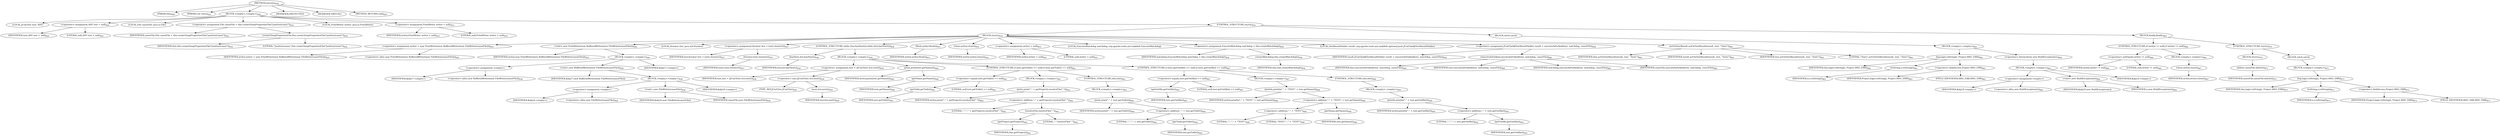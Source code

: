 digraph "execute" {  
"1518" [label = <(METHOD,execute)<SUB>828</SUB>> ]
"105" [label = <(PARAM,this)<SUB>828</SUB>> ]
"1519" [label = <(PARAM,List tests)<SUB>828</SUB>> ]
"1520" [label = <(BLOCK,&lt;empty&gt;,&lt;empty&gt;)<SUB>828</SUB>> ]
"1521" [label = <(LOCAL,JUnitTest test: ANY)> ]
"1522" [label = <(&lt;operator&gt;.assignment,ANY test = null)<SUB>829</SUB>> ]
"1523" [label = <(IDENTIFIER,test,ANY test = null)<SUB>829</SUB>> ]
"1524" [label = <(LITERAL,null,ANY test = null)<SUB>829</SUB>> ]
"1525" [label = <(LOCAL,File casesFile: java.io.File)> ]
"1526" [label = <(&lt;operator&gt;.assignment,File casesFile = this.createTempPropertiesFile(&quot;junittestcases&quot;))<SUB>832</SUB>> ]
"1527" [label = <(IDENTIFIER,casesFile,File casesFile = this.createTempPropertiesFile(&quot;junittestcases&quot;))<SUB>832</SUB>> ]
"1528" [label = <(createTempPropertiesFile,this.createTempPropertiesFile(&quot;junittestcases&quot;))<SUB>832</SUB>> ]
"104" [label = <(IDENTIFIER,this,this.createTempPropertiesFile(&quot;junittestcases&quot;))<SUB>832</SUB>> ]
"1529" [label = <(LITERAL,&quot;junittestcases&quot;,this.createTempPropertiesFile(&quot;junittestcases&quot;))<SUB>832</SUB>> ]
"107" [label = <(LOCAL,PrintWriter writer: java.io.PrintWriter)> ]
"1530" [label = <(&lt;operator&gt;.assignment,PrintWriter writer = null)<SUB>833</SUB>> ]
"1531" [label = <(IDENTIFIER,writer,PrintWriter writer = null)<SUB>833</SUB>> ]
"1532" [label = <(LITERAL,null,PrintWriter writer = null)<SUB>833</SUB>> ]
"1533" [label = <(CONTROL_STRUCTURE,try,try)<SUB>834</SUB>> ]
"1534" [label = <(BLOCK,try,try)<SUB>834</SUB>> ]
"1535" [label = <(&lt;operator&gt;.assignment,writer = new PrintWriter(new BufferedWriter(new FileWriter(casesFile))))<SUB>835</SUB>> ]
"1536" [label = <(IDENTIFIER,writer,writer = new PrintWriter(new BufferedWriter(new FileWriter(casesFile))))<SUB>835</SUB>> ]
"1537" [label = <(&lt;operator&gt;.alloc,new PrintWriter(new BufferedWriter(new FileWriter(casesFile))))<SUB>836</SUB>> ]
"1538" [label = <(&lt;init&gt;,new PrintWriter(new BufferedWriter(new FileWriter(casesFile))))<SUB>836</SUB>> ]
"106" [label = <(IDENTIFIER,writer,new PrintWriter(new BufferedWriter(new FileWriter(casesFile))))<SUB>835</SUB>> ]
"1539" [label = <(BLOCK,&lt;empty&gt;,&lt;empty&gt;)<SUB>836</SUB>> ]
"1540" [label = <(&lt;operator&gt;.assignment,&lt;empty&gt;)> ]
"1541" [label = <(IDENTIFIER,$obj17,&lt;empty&gt;)> ]
"1542" [label = <(&lt;operator&gt;.alloc,new BufferedWriter(new FileWriter(casesFile)))<SUB>836</SUB>> ]
"1543" [label = <(&lt;init&gt;,new BufferedWriter(new FileWriter(casesFile)))<SUB>836</SUB>> ]
"1544" [label = <(IDENTIFIER,$obj17,new BufferedWriter(new FileWriter(casesFile)))> ]
"1545" [label = <(BLOCK,&lt;empty&gt;,&lt;empty&gt;)<SUB>836</SUB>> ]
"1546" [label = <(&lt;operator&gt;.assignment,&lt;empty&gt;)> ]
"1547" [label = <(IDENTIFIER,$obj16,&lt;empty&gt;)> ]
"1548" [label = <(&lt;operator&gt;.alloc,new FileWriter(casesFile))<SUB>836</SUB>> ]
"1549" [label = <(&lt;init&gt;,new FileWriter(casesFile))<SUB>836</SUB>> ]
"1550" [label = <(IDENTIFIER,$obj16,new FileWriter(casesFile))> ]
"1551" [label = <(IDENTIFIER,casesFile,new FileWriter(casesFile))<SUB>836</SUB>> ]
"1552" [label = <(IDENTIFIER,$obj16,&lt;empty&gt;)> ]
"1553" [label = <(IDENTIFIER,$obj17,&lt;empty&gt;)> ]
"1554" [label = <(LOCAL,Iterator iter: java.util.Iterator)> ]
"1555" [label = <(&lt;operator&gt;.assignment,Iterator iter = tests.iterator())<SUB>837</SUB>> ]
"1556" [label = <(IDENTIFIER,iter,Iterator iter = tests.iterator())<SUB>837</SUB>> ]
"1557" [label = <(iterator,tests.iterator())<SUB>837</SUB>> ]
"1558" [label = <(IDENTIFIER,tests,tests.iterator())<SUB>837</SUB>> ]
"1559" [label = <(CONTROL_STRUCTURE,while (iter.hasNext()),while (iter.hasNext()))<SUB>838</SUB>> ]
"1560" [label = <(hasNext,iter.hasNext())<SUB>838</SUB>> ]
"1561" [label = <(IDENTIFIER,iter,iter.hasNext())<SUB>838</SUB>> ]
"1562" [label = <(BLOCK,&lt;empty&gt;,&lt;empty&gt;)<SUB>838</SUB>> ]
"1563" [label = <(&lt;operator&gt;.assignment,test = (JUnitTest) iter.next())<SUB>839</SUB>> ]
"1564" [label = <(IDENTIFIER,test,test = (JUnitTest) iter.next())<SUB>839</SUB>> ]
"1565" [label = <(&lt;operator&gt;.cast,(JUnitTest) iter.next())<SUB>839</SUB>> ]
"1566" [label = <(TYPE_REF,JUnitTest,JUnitTest)<SUB>839</SUB>> ]
"1567" [label = <(next,iter.next())<SUB>839</SUB>> ]
"1568" [label = <(IDENTIFIER,iter,iter.next())<SUB>839</SUB>> ]
"1569" [label = <(print,print(test.getName()))<SUB>840</SUB>> ]
"1570" [label = <(IDENTIFIER,writer,print(test.getName()))<SUB>840</SUB>> ]
"1571" [label = <(getName,getName())<SUB>840</SUB>> ]
"1572" [label = <(IDENTIFIER,test,getName())<SUB>840</SUB>> ]
"1573" [label = <(CONTROL_STRUCTURE,if (test.getTodir() == null),if (test.getTodir() == null))<SUB>841</SUB>> ]
"1574" [label = <(&lt;operator&gt;.equals,test.getTodir() == null)<SUB>841</SUB>> ]
"1575" [label = <(getTodir,getTodir())<SUB>841</SUB>> ]
"1576" [label = <(IDENTIFIER,test,getTodir())<SUB>841</SUB>> ]
"1577" [label = <(LITERAL,null,test.getTodir() == null)<SUB>841</SUB>> ]
"1578" [label = <(BLOCK,&lt;empty&gt;,&lt;empty&gt;)<SUB>841</SUB>> ]
"1579" [label = <(print,print(&quot;,&quot; + getProject().resolveFile(&quot;.&quot;)))<SUB>842</SUB>> ]
"1580" [label = <(IDENTIFIER,writer,print(&quot;,&quot; + getProject().resolveFile(&quot;.&quot;)))<SUB>842</SUB>> ]
"1581" [label = <(&lt;operator&gt;.addition,&quot;,&quot; + getProject().resolveFile(&quot;.&quot;))<SUB>842</SUB>> ]
"1582" [label = <(LITERAL,&quot;,&quot;,&quot;,&quot; + getProject().resolveFile(&quot;.&quot;))<SUB>842</SUB>> ]
"1583" [label = <(resolveFile,resolveFile(&quot;.&quot;))<SUB>842</SUB>> ]
"1584" [label = <(getProject,getProject())<SUB>842</SUB>> ]
"108" [label = <(IDENTIFIER,this,getProject())<SUB>842</SUB>> ]
"1585" [label = <(LITERAL,&quot;.&quot;,resolveFile(&quot;.&quot;))<SUB>842</SUB>> ]
"1586" [label = <(CONTROL_STRUCTURE,else,else)<SUB>843</SUB>> ]
"1587" [label = <(BLOCK,&lt;empty&gt;,&lt;empty&gt;)<SUB>843</SUB>> ]
"1588" [label = <(print,print(&quot;,&quot; + test.getTodir()))<SUB>844</SUB>> ]
"1589" [label = <(IDENTIFIER,writer,print(&quot;,&quot; + test.getTodir()))<SUB>844</SUB>> ]
"1590" [label = <(&lt;operator&gt;.addition,&quot;,&quot; + test.getTodir())<SUB>844</SUB>> ]
"1591" [label = <(LITERAL,&quot;,&quot;,&quot;,&quot; + test.getTodir())<SUB>844</SUB>> ]
"1592" [label = <(getTodir,getTodir())<SUB>844</SUB>> ]
"1593" [label = <(IDENTIFIER,test,getTodir())<SUB>844</SUB>> ]
"1594" [label = <(CONTROL_STRUCTURE,if (test.getOutfile() == null),if (test.getOutfile() == null))<SUB>847</SUB>> ]
"1595" [label = <(&lt;operator&gt;.equals,test.getOutfile() == null)<SUB>847</SUB>> ]
"1596" [label = <(getOutfile,getOutfile())<SUB>847</SUB>> ]
"1597" [label = <(IDENTIFIER,test,getOutfile())<SUB>847</SUB>> ]
"1598" [label = <(LITERAL,null,test.getOutfile() == null)<SUB>847</SUB>> ]
"1599" [label = <(BLOCK,&lt;empty&gt;,&lt;empty&gt;)<SUB>847</SUB>> ]
"1600" [label = <(println,println(&quot;,&quot; + &quot;TEST-&quot; + test.getName()))<SUB>848</SUB>> ]
"1601" [label = <(IDENTIFIER,writer,println(&quot;,&quot; + &quot;TEST-&quot; + test.getName()))<SUB>848</SUB>> ]
"1602" [label = <(&lt;operator&gt;.addition,&quot;,&quot; + &quot;TEST-&quot; + test.getName())<SUB>848</SUB>> ]
"1603" [label = <(&lt;operator&gt;.addition,&quot;,&quot; + &quot;TEST-&quot;)<SUB>848</SUB>> ]
"1604" [label = <(LITERAL,&quot;,&quot;,&quot;,&quot; + &quot;TEST-&quot;)<SUB>848</SUB>> ]
"1605" [label = <(LITERAL,&quot;TEST-&quot;,&quot;,&quot; + &quot;TEST-&quot;)<SUB>848</SUB>> ]
"1606" [label = <(getName,getName())<SUB>848</SUB>> ]
"1607" [label = <(IDENTIFIER,test,getName())<SUB>848</SUB>> ]
"1608" [label = <(CONTROL_STRUCTURE,else,else)<SUB>849</SUB>> ]
"1609" [label = <(BLOCK,&lt;empty&gt;,&lt;empty&gt;)<SUB>849</SUB>> ]
"1610" [label = <(println,println(&quot;,&quot; + test.getOutfile()))<SUB>850</SUB>> ]
"1611" [label = <(IDENTIFIER,writer,println(&quot;,&quot; + test.getOutfile()))<SUB>850</SUB>> ]
"1612" [label = <(&lt;operator&gt;.addition,&quot;,&quot; + test.getOutfile())<SUB>850</SUB>> ]
"1613" [label = <(LITERAL,&quot;,&quot;,&quot;,&quot; + test.getOutfile())<SUB>850</SUB>> ]
"1614" [label = <(getOutfile,getOutfile())<SUB>850</SUB>> ]
"1615" [label = <(IDENTIFIER,test,getOutfile())<SUB>850</SUB>> ]
"1616" [label = <(flush,writer.flush())<SUB>853</SUB>> ]
"1617" [label = <(IDENTIFIER,writer,writer.flush())<SUB>853</SUB>> ]
"1618" [label = <(close,writer.close())<SUB>854</SUB>> ]
"1619" [label = <(IDENTIFIER,writer,writer.close())<SUB>854</SUB>> ]
"1620" [label = <(&lt;operator&gt;.assignment,writer = null)<SUB>855</SUB>> ]
"1621" [label = <(IDENTIFIER,writer,writer = null)<SUB>855</SUB>> ]
"1622" [label = <(LITERAL,null,writer = null)<SUB>855</SUB>> ]
"1623" [label = <(LOCAL,ExecuteWatchdog watchdog: org.apache.tools.ant.taskdefs.ExecuteWatchdog)> ]
"1624" [label = <(&lt;operator&gt;.assignment,ExecuteWatchdog watchdog = this.createWatchdog())<SUB>858</SUB>> ]
"1625" [label = <(IDENTIFIER,watchdog,ExecuteWatchdog watchdog = this.createWatchdog())<SUB>858</SUB>> ]
"1626" [label = <(createWatchdog,this.createWatchdog())<SUB>858</SUB>> ]
"109" [label = <(IDENTIFIER,this,this.createWatchdog())<SUB>858</SUB>> ]
"1627" [label = <(LOCAL,TestResultHolder result: org.apache.tools.ant.taskdefs.optional.junit.JUnitTask$TestResultHolder)> ]
"1628" [label = <(&lt;operator&gt;.assignment,JUnitTask$TestResultHolder result = executeAsForked(test, watchdog, casesFile))<SUB>859</SUB>> ]
"1629" [label = <(IDENTIFIER,result,JUnitTask$TestResultHolder result = executeAsForked(test, watchdog, casesFile))<SUB>859</SUB>> ]
"1630" [label = <(executeAsForked,executeAsForked(test, watchdog, casesFile))<SUB>860</SUB>> ]
"110" [label = <(IDENTIFIER,this,executeAsForked(test, watchdog, casesFile))<SUB>860</SUB>> ]
"1631" [label = <(IDENTIFIER,test,executeAsForked(test, watchdog, casesFile))<SUB>860</SUB>> ]
"1632" [label = <(IDENTIFIER,watchdog,executeAsForked(test, watchdog, casesFile))<SUB>860</SUB>> ]
"1633" [label = <(IDENTIFIER,casesFile,executeAsForked(test, watchdog, casesFile))<SUB>860</SUB>> ]
"1634" [label = <(actOnTestResult,actOnTestResult(result, test, &quot;Tests&quot;))<SUB>861</SUB>> ]
"111" [label = <(IDENTIFIER,this,actOnTestResult(result, test, &quot;Tests&quot;))<SUB>861</SUB>> ]
"1635" [label = <(IDENTIFIER,result,actOnTestResult(result, test, &quot;Tests&quot;))<SUB>861</SUB>> ]
"1636" [label = <(IDENTIFIER,test,actOnTestResult(result, test, &quot;Tests&quot;))<SUB>861</SUB>> ]
"1637" [label = <(LITERAL,&quot;Tests&quot;,actOnTestResult(result, test, &quot;Tests&quot;))<SUB>861</SUB>> ]
"1638" [label = <(BLOCK,catch,catch)> ]
"1639" [label = <(BLOCK,&lt;empty&gt;,&lt;empty&gt;)<SUB>862</SUB>> ]
"1640" [label = <(log,log(e.toString(), Project.MSG_ERR))<SUB>863</SUB>> ]
"112" [label = <(IDENTIFIER,this,log(e.toString(), Project.MSG_ERR))<SUB>863</SUB>> ]
"1641" [label = <(toString,e.toString())<SUB>863</SUB>> ]
"1642" [label = <(IDENTIFIER,e,e.toString())<SUB>863</SUB>> ]
"1643" [label = <(&lt;operator&gt;.fieldAccess,Project.MSG_ERR)<SUB>863</SUB>> ]
"1644" [label = <(IDENTIFIER,Project,log(e.toString(), Project.MSG_ERR))<SUB>863</SUB>> ]
"1645" [label = <(FIELD_IDENTIFIER,MSG_ERR,MSG_ERR)<SUB>863</SUB>> ]
"1646" [label = <(&lt;operator&gt;.throw,throw new BuildException(e);)<SUB>864</SUB>> ]
"1647" [label = <(BLOCK,&lt;empty&gt;,&lt;empty&gt;)<SUB>864</SUB>> ]
"1648" [label = <(&lt;operator&gt;.assignment,&lt;empty&gt;)> ]
"1649" [label = <(IDENTIFIER,$obj19,&lt;empty&gt;)> ]
"1650" [label = <(&lt;operator&gt;.alloc,new BuildException(e))<SUB>864</SUB>> ]
"1651" [label = <(&lt;init&gt;,new BuildException(e))<SUB>864</SUB>> ]
"1652" [label = <(IDENTIFIER,$obj19,new BuildException(e))> ]
"1653" [label = <(IDENTIFIER,e,new BuildException(e))<SUB>864</SUB>> ]
"1654" [label = <(IDENTIFIER,$obj19,&lt;empty&gt;)> ]
"1655" [label = <(BLOCK,finally,finally)<SUB>865</SUB>> ]
"1656" [label = <(CONTROL_STRUCTURE,if (writer != null),if (writer != null))<SUB>866</SUB>> ]
"1657" [label = <(&lt;operator&gt;.notEquals,writer != null)<SUB>866</SUB>> ]
"1658" [label = <(IDENTIFIER,writer,writer != null)<SUB>866</SUB>> ]
"1659" [label = <(LITERAL,null,writer != null)<SUB>866</SUB>> ]
"1660" [label = <(BLOCK,&lt;empty&gt;,&lt;empty&gt;)<SUB>866</SUB>> ]
"1661" [label = <(close,writer.close())<SUB>867</SUB>> ]
"1662" [label = <(IDENTIFIER,writer,writer.close())<SUB>867</SUB>> ]
"1663" [label = <(CONTROL_STRUCTURE,try,try)<SUB>870</SUB>> ]
"1664" [label = <(BLOCK,try,try)<SUB>870</SUB>> ]
"1665" [label = <(delete,casesFile.delete())<SUB>871</SUB>> ]
"1666" [label = <(IDENTIFIER,casesFile,casesFile.delete())<SUB>871</SUB>> ]
"1667" [label = <(BLOCK,catch,catch)> ]
"1668" [label = <(BLOCK,&lt;empty&gt;,&lt;empty&gt;)<SUB>872</SUB>> ]
"1669" [label = <(log,log(e.toString(), Project.MSG_ERR))<SUB>873</SUB>> ]
"113" [label = <(IDENTIFIER,this,log(e.toString(), Project.MSG_ERR))<SUB>873</SUB>> ]
"1670" [label = <(toString,e.toString())<SUB>873</SUB>> ]
"1671" [label = <(IDENTIFIER,e,e.toString())<SUB>873</SUB>> ]
"1672" [label = <(&lt;operator&gt;.fieldAccess,Project.MSG_ERR)<SUB>873</SUB>> ]
"1673" [label = <(IDENTIFIER,Project,log(e.toString(), Project.MSG_ERR))<SUB>873</SUB>> ]
"1674" [label = <(FIELD_IDENTIFIER,MSG_ERR,MSG_ERR)<SUB>873</SUB>> ]
"1675" [label = <(MODIFIER,PROTECTED)> ]
"1676" [label = <(MODIFIER,VIRTUAL)> ]
"1677" [label = <(METHOD_RETURN,void)<SUB>828</SUB>> ]
  "1518" -> "105" 
  "1518" -> "1519" 
  "1518" -> "1520" 
  "1518" -> "1675" 
  "1518" -> "1676" 
  "1518" -> "1677" 
  "1520" -> "1521" 
  "1520" -> "1522" 
  "1520" -> "1525" 
  "1520" -> "1526" 
  "1520" -> "107" 
  "1520" -> "1530" 
  "1520" -> "1533" 
  "1522" -> "1523" 
  "1522" -> "1524" 
  "1526" -> "1527" 
  "1526" -> "1528" 
  "1528" -> "104" 
  "1528" -> "1529" 
  "1530" -> "1531" 
  "1530" -> "1532" 
  "1533" -> "1534" 
  "1533" -> "1638" 
  "1533" -> "1655" 
  "1534" -> "1535" 
  "1534" -> "1538" 
  "1534" -> "1554" 
  "1534" -> "1555" 
  "1534" -> "1559" 
  "1534" -> "1616" 
  "1534" -> "1618" 
  "1534" -> "1620" 
  "1534" -> "1623" 
  "1534" -> "1624" 
  "1534" -> "1627" 
  "1534" -> "1628" 
  "1534" -> "1634" 
  "1535" -> "1536" 
  "1535" -> "1537" 
  "1538" -> "106" 
  "1538" -> "1539" 
  "1539" -> "1540" 
  "1539" -> "1543" 
  "1539" -> "1553" 
  "1540" -> "1541" 
  "1540" -> "1542" 
  "1543" -> "1544" 
  "1543" -> "1545" 
  "1545" -> "1546" 
  "1545" -> "1549" 
  "1545" -> "1552" 
  "1546" -> "1547" 
  "1546" -> "1548" 
  "1549" -> "1550" 
  "1549" -> "1551" 
  "1555" -> "1556" 
  "1555" -> "1557" 
  "1557" -> "1558" 
  "1559" -> "1560" 
  "1559" -> "1562" 
  "1560" -> "1561" 
  "1562" -> "1563" 
  "1562" -> "1569" 
  "1562" -> "1573" 
  "1562" -> "1594" 
  "1563" -> "1564" 
  "1563" -> "1565" 
  "1565" -> "1566" 
  "1565" -> "1567" 
  "1567" -> "1568" 
  "1569" -> "1570" 
  "1569" -> "1571" 
  "1571" -> "1572" 
  "1573" -> "1574" 
  "1573" -> "1578" 
  "1573" -> "1586" 
  "1574" -> "1575" 
  "1574" -> "1577" 
  "1575" -> "1576" 
  "1578" -> "1579" 
  "1579" -> "1580" 
  "1579" -> "1581" 
  "1581" -> "1582" 
  "1581" -> "1583" 
  "1583" -> "1584" 
  "1583" -> "1585" 
  "1584" -> "108" 
  "1586" -> "1587" 
  "1587" -> "1588" 
  "1588" -> "1589" 
  "1588" -> "1590" 
  "1590" -> "1591" 
  "1590" -> "1592" 
  "1592" -> "1593" 
  "1594" -> "1595" 
  "1594" -> "1599" 
  "1594" -> "1608" 
  "1595" -> "1596" 
  "1595" -> "1598" 
  "1596" -> "1597" 
  "1599" -> "1600" 
  "1600" -> "1601" 
  "1600" -> "1602" 
  "1602" -> "1603" 
  "1602" -> "1606" 
  "1603" -> "1604" 
  "1603" -> "1605" 
  "1606" -> "1607" 
  "1608" -> "1609" 
  "1609" -> "1610" 
  "1610" -> "1611" 
  "1610" -> "1612" 
  "1612" -> "1613" 
  "1612" -> "1614" 
  "1614" -> "1615" 
  "1616" -> "1617" 
  "1618" -> "1619" 
  "1620" -> "1621" 
  "1620" -> "1622" 
  "1624" -> "1625" 
  "1624" -> "1626" 
  "1626" -> "109" 
  "1628" -> "1629" 
  "1628" -> "1630" 
  "1630" -> "110" 
  "1630" -> "1631" 
  "1630" -> "1632" 
  "1630" -> "1633" 
  "1634" -> "111" 
  "1634" -> "1635" 
  "1634" -> "1636" 
  "1634" -> "1637" 
  "1638" -> "1639" 
  "1639" -> "1640" 
  "1639" -> "1646" 
  "1640" -> "112" 
  "1640" -> "1641" 
  "1640" -> "1643" 
  "1641" -> "1642" 
  "1643" -> "1644" 
  "1643" -> "1645" 
  "1646" -> "1647" 
  "1647" -> "1648" 
  "1647" -> "1651" 
  "1647" -> "1654" 
  "1648" -> "1649" 
  "1648" -> "1650" 
  "1651" -> "1652" 
  "1651" -> "1653" 
  "1655" -> "1656" 
  "1655" -> "1663" 
  "1656" -> "1657" 
  "1656" -> "1660" 
  "1657" -> "1658" 
  "1657" -> "1659" 
  "1660" -> "1661" 
  "1661" -> "1662" 
  "1663" -> "1664" 
  "1663" -> "1667" 
  "1664" -> "1665" 
  "1665" -> "1666" 
  "1667" -> "1668" 
  "1668" -> "1669" 
  "1669" -> "113" 
  "1669" -> "1670" 
  "1669" -> "1672" 
  "1670" -> "1671" 
  "1672" -> "1673" 
  "1672" -> "1674" 
}
